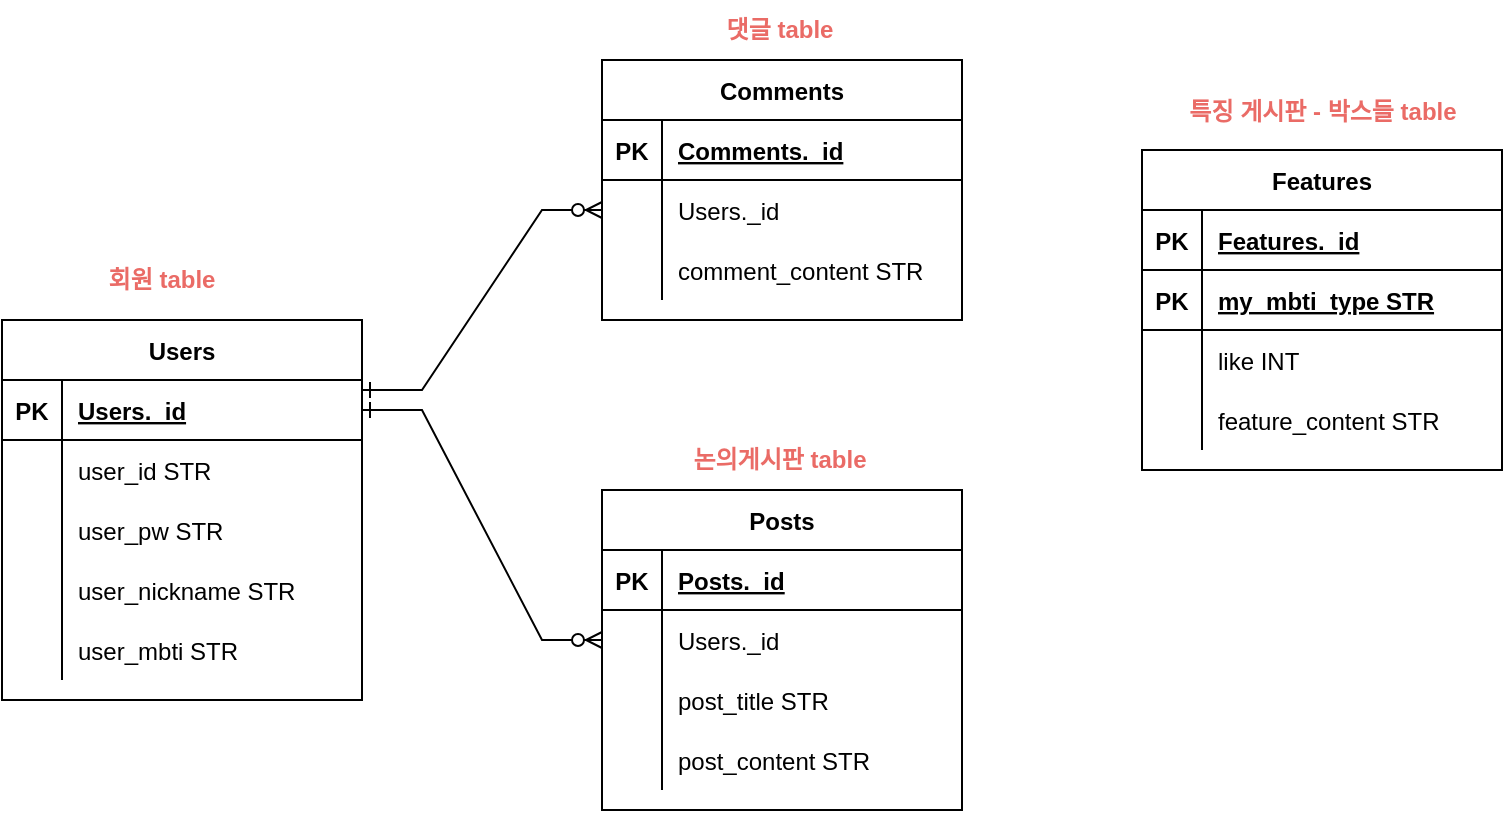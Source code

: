 <mxfile version="20.2.2" type="device"><diagram id="S9ahFjdhnNKDK34Vd98_" name="페이지-1"><mxGraphModel dx="880" dy="643" grid="1" gridSize="10" guides="1" tooltips="1" connect="1" arrows="1" fold="1" page="1" pageScale="1" pageWidth="827" pageHeight="1169" math="0" shadow="0"><root><mxCell id="0"/><mxCell id="1" parent="0"/><mxCell id="9lpFw5dqRRU848C8tWqT-1" value="Users" style="shape=table;startSize=30;container=1;collapsible=1;childLayout=tableLayout;fixedRows=1;rowLines=0;fontStyle=1;align=center;resizeLast=1;" vertex="1" parent="1"><mxGeometry x="40" y="415" width="180" height="190" as="geometry"/></mxCell><mxCell id="9lpFw5dqRRU848C8tWqT-2" value="" style="shape=tableRow;horizontal=0;startSize=0;swimlaneHead=0;swimlaneBody=0;fillColor=none;collapsible=0;dropTarget=0;points=[[0,0.5],[1,0.5]];portConstraint=eastwest;top=0;left=0;right=0;bottom=1;" vertex="1" parent="9lpFw5dqRRU848C8tWqT-1"><mxGeometry y="30" width="180" height="30" as="geometry"/></mxCell><mxCell id="9lpFw5dqRRU848C8tWqT-3" value="PK" style="shape=partialRectangle;connectable=0;fillColor=none;top=0;left=0;bottom=0;right=0;fontStyle=1;overflow=hidden;" vertex="1" parent="9lpFw5dqRRU848C8tWqT-2"><mxGeometry width="30" height="30" as="geometry"><mxRectangle width="30" height="30" as="alternateBounds"/></mxGeometry></mxCell><mxCell id="9lpFw5dqRRU848C8tWqT-4" value="Users._id" style="shape=partialRectangle;connectable=0;fillColor=none;top=0;left=0;bottom=0;right=0;align=left;spacingLeft=6;fontStyle=5;overflow=hidden;" vertex="1" parent="9lpFw5dqRRU848C8tWqT-2"><mxGeometry x="30" width="150" height="30" as="geometry"><mxRectangle width="150" height="30" as="alternateBounds"/></mxGeometry></mxCell><mxCell id="9lpFw5dqRRU848C8tWqT-5" value="" style="shape=tableRow;horizontal=0;startSize=0;swimlaneHead=0;swimlaneBody=0;fillColor=none;collapsible=0;dropTarget=0;points=[[0,0.5],[1,0.5]];portConstraint=eastwest;top=0;left=0;right=0;bottom=0;" vertex="1" parent="9lpFw5dqRRU848C8tWqT-1"><mxGeometry y="60" width="180" height="30" as="geometry"/></mxCell><mxCell id="9lpFw5dqRRU848C8tWqT-6" value="" style="shape=partialRectangle;connectable=0;fillColor=none;top=0;left=0;bottom=0;right=0;editable=1;overflow=hidden;" vertex="1" parent="9lpFw5dqRRU848C8tWqT-5"><mxGeometry width="30" height="30" as="geometry"><mxRectangle width="30" height="30" as="alternateBounds"/></mxGeometry></mxCell><mxCell id="9lpFw5dqRRU848C8tWqT-7" value="user_id STR" style="shape=partialRectangle;connectable=0;fillColor=none;top=0;left=0;bottom=0;right=0;align=left;spacingLeft=6;overflow=hidden;" vertex="1" parent="9lpFw5dqRRU848C8tWqT-5"><mxGeometry x="30" width="150" height="30" as="geometry"><mxRectangle width="150" height="30" as="alternateBounds"/></mxGeometry></mxCell><mxCell id="9lpFw5dqRRU848C8tWqT-8" value="" style="shape=tableRow;horizontal=0;startSize=0;swimlaneHead=0;swimlaneBody=0;fillColor=none;collapsible=0;dropTarget=0;points=[[0,0.5],[1,0.5]];portConstraint=eastwest;top=0;left=0;right=0;bottom=0;" vertex="1" parent="9lpFw5dqRRU848C8tWqT-1"><mxGeometry y="90" width="180" height="30" as="geometry"/></mxCell><mxCell id="9lpFw5dqRRU848C8tWqT-9" value="" style="shape=partialRectangle;connectable=0;fillColor=none;top=0;left=0;bottom=0;right=0;editable=1;overflow=hidden;" vertex="1" parent="9lpFw5dqRRU848C8tWqT-8"><mxGeometry width="30" height="30" as="geometry"><mxRectangle width="30" height="30" as="alternateBounds"/></mxGeometry></mxCell><mxCell id="9lpFw5dqRRU848C8tWqT-10" value="user_pw STR" style="shape=partialRectangle;connectable=0;fillColor=none;top=0;left=0;bottom=0;right=0;align=left;spacingLeft=6;overflow=hidden;" vertex="1" parent="9lpFw5dqRRU848C8tWqT-8"><mxGeometry x="30" width="150" height="30" as="geometry"><mxRectangle width="150" height="30" as="alternateBounds"/></mxGeometry></mxCell><mxCell id="9lpFw5dqRRU848C8tWqT-11" value="" style="shape=tableRow;horizontal=0;startSize=0;swimlaneHead=0;swimlaneBody=0;fillColor=none;collapsible=0;dropTarget=0;points=[[0,0.5],[1,0.5]];portConstraint=eastwest;top=0;left=0;right=0;bottom=0;" vertex="1" parent="9lpFw5dqRRU848C8tWqT-1"><mxGeometry y="120" width="180" height="30" as="geometry"/></mxCell><mxCell id="9lpFw5dqRRU848C8tWqT-12" value="" style="shape=partialRectangle;connectable=0;fillColor=none;top=0;left=0;bottom=0;right=0;editable=1;overflow=hidden;" vertex="1" parent="9lpFw5dqRRU848C8tWqT-11"><mxGeometry width="30" height="30" as="geometry"><mxRectangle width="30" height="30" as="alternateBounds"/></mxGeometry></mxCell><mxCell id="9lpFw5dqRRU848C8tWqT-13" value="user_nickname STR" style="shape=partialRectangle;connectable=0;fillColor=none;top=0;left=0;bottom=0;right=0;align=left;spacingLeft=6;overflow=hidden;" vertex="1" parent="9lpFw5dqRRU848C8tWqT-11"><mxGeometry x="30" width="150" height="30" as="geometry"><mxRectangle width="150" height="30" as="alternateBounds"/></mxGeometry></mxCell><mxCell id="9lpFw5dqRRU848C8tWqT-53" style="shape=tableRow;horizontal=0;startSize=0;swimlaneHead=0;swimlaneBody=0;fillColor=none;collapsible=0;dropTarget=0;points=[[0,0.5],[1,0.5]];portConstraint=eastwest;top=0;left=0;right=0;bottom=0;" vertex="1" parent="9lpFw5dqRRU848C8tWqT-1"><mxGeometry y="150" width="180" height="30" as="geometry"/></mxCell><mxCell id="9lpFw5dqRRU848C8tWqT-54" style="shape=partialRectangle;connectable=0;fillColor=none;top=0;left=0;bottom=0;right=0;editable=1;overflow=hidden;" vertex="1" parent="9lpFw5dqRRU848C8tWqT-53"><mxGeometry width="30" height="30" as="geometry"><mxRectangle width="30" height="30" as="alternateBounds"/></mxGeometry></mxCell><mxCell id="9lpFw5dqRRU848C8tWqT-55" value="user_mbti STR" style="shape=partialRectangle;connectable=0;fillColor=none;top=0;left=0;bottom=0;right=0;align=left;spacingLeft=6;overflow=hidden;" vertex="1" parent="9lpFw5dqRRU848C8tWqT-53"><mxGeometry x="30" width="150" height="30" as="geometry"><mxRectangle width="150" height="30" as="alternateBounds"/></mxGeometry></mxCell><mxCell id="9lpFw5dqRRU848C8tWqT-14" value="Posts" style="shape=table;startSize=30;container=1;collapsible=1;childLayout=tableLayout;fixedRows=1;rowLines=0;fontStyle=1;align=center;resizeLast=1;" vertex="1" parent="1"><mxGeometry x="340" y="500" width="180" height="160" as="geometry"/></mxCell><mxCell id="9lpFw5dqRRU848C8tWqT-15" value="" style="shape=tableRow;horizontal=0;startSize=0;swimlaneHead=0;swimlaneBody=0;fillColor=none;collapsible=0;dropTarget=0;points=[[0,0.5],[1,0.5]];portConstraint=eastwest;top=0;left=0;right=0;bottom=1;" vertex="1" parent="9lpFw5dqRRU848C8tWqT-14"><mxGeometry y="30" width="180" height="30" as="geometry"/></mxCell><mxCell id="9lpFw5dqRRU848C8tWqT-16" value="PK" style="shape=partialRectangle;connectable=0;fillColor=none;top=0;left=0;bottom=0;right=0;fontStyle=1;overflow=hidden;" vertex="1" parent="9lpFw5dqRRU848C8tWqT-15"><mxGeometry width="30" height="30" as="geometry"><mxRectangle width="30" height="30" as="alternateBounds"/></mxGeometry></mxCell><mxCell id="9lpFw5dqRRU848C8tWqT-17" value="Posts._id" style="shape=partialRectangle;connectable=0;fillColor=none;top=0;left=0;bottom=0;right=0;align=left;spacingLeft=6;fontStyle=5;overflow=hidden;" vertex="1" parent="9lpFw5dqRRU848C8tWqT-15"><mxGeometry x="30" width="150" height="30" as="geometry"><mxRectangle width="150" height="30" as="alternateBounds"/></mxGeometry></mxCell><mxCell id="9lpFw5dqRRU848C8tWqT-18" value="" style="shape=tableRow;horizontal=0;startSize=0;swimlaneHead=0;swimlaneBody=0;fillColor=none;collapsible=0;dropTarget=0;points=[[0,0.5],[1,0.5]];portConstraint=eastwest;top=0;left=0;right=0;bottom=0;" vertex="1" parent="9lpFw5dqRRU848C8tWqT-14"><mxGeometry y="60" width="180" height="30" as="geometry"/></mxCell><mxCell id="9lpFw5dqRRU848C8tWqT-19" value="" style="shape=partialRectangle;connectable=0;fillColor=none;top=0;left=0;bottom=0;right=0;editable=1;overflow=hidden;" vertex="1" parent="9lpFw5dqRRU848C8tWqT-18"><mxGeometry width="30" height="30" as="geometry"><mxRectangle width="30" height="30" as="alternateBounds"/></mxGeometry></mxCell><mxCell id="9lpFw5dqRRU848C8tWqT-20" value="Users._id" style="shape=partialRectangle;connectable=0;fillColor=none;top=0;left=0;bottom=0;right=0;align=left;spacingLeft=6;overflow=hidden;" vertex="1" parent="9lpFw5dqRRU848C8tWqT-18"><mxGeometry x="30" width="150" height="30" as="geometry"><mxRectangle width="150" height="30" as="alternateBounds"/></mxGeometry></mxCell><mxCell id="9lpFw5dqRRU848C8tWqT-21" value="" style="shape=tableRow;horizontal=0;startSize=0;swimlaneHead=0;swimlaneBody=0;fillColor=none;collapsible=0;dropTarget=0;points=[[0,0.5],[1,0.5]];portConstraint=eastwest;top=0;left=0;right=0;bottom=0;" vertex="1" parent="9lpFw5dqRRU848C8tWqT-14"><mxGeometry y="90" width="180" height="30" as="geometry"/></mxCell><mxCell id="9lpFw5dqRRU848C8tWqT-22" value="" style="shape=partialRectangle;connectable=0;fillColor=none;top=0;left=0;bottom=0;right=0;editable=1;overflow=hidden;" vertex="1" parent="9lpFw5dqRRU848C8tWqT-21"><mxGeometry width="30" height="30" as="geometry"><mxRectangle width="30" height="30" as="alternateBounds"/></mxGeometry></mxCell><mxCell id="9lpFw5dqRRU848C8tWqT-23" value="post_title STR" style="shape=partialRectangle;connectable=0;fillColor=none;top=0;left=0;bottom=0;right=0;align=left;spacingLeft=6;overflow=hidden;" vertex="1" parent="9lpFw5dqRRU848C8tWqT-21"><mxGeometry x="30" width="150" height="30" as="geometry"><mxRectangle width="150" height="30" as="alternateBounds"/></mxGeometry></mxCell><mxCell id="9lpFw5dqRRU848C8tWqT-24" value="" style="shape=tableRow;horizontal=0;startSize=0;swimlaneHead=0;swimlaneBody=0;fillColor=none;collapsible=0;dropTarget=0;points=[[0,0.5],[1,0.5]];portConstraint=eastwest;top=0;left=0;right=0;bottom=0;" vertex="1" parent="9lpFw5dqRRU848C8tWqT-14"><mxGeometry y="120" width="180" height="30" as="geometry"/></mxCell><mxCell id="9lpFw5dqRRU848C8tWqT-25" value="" style="shape=partialRectangle;connectable=0;fillColor=none;top=0;left=0;bottom=0;right=0;editable=1;overflow=hidden;" vertex="1" parent="9lpFw5dqRRU848C8tWqT-24"><mxGeometry width="30" height="30" as="geometry"><mxRectangle width="30" height="30" as="alternateBounds"/></mxGeometry></mxCell><mxCell id="9lpFw5dqRRU848C8tWqT-26" value="post_content STR" style="shape=partialRectangle;connectable=0;fillColor=none;top=0;left=0;bottom=0;right=0;align=left;spacingLeft=6;overflow=hidden;" vertex="1" parent="9lpFw5dqRRU848C8tWqT-24"><mxGeometry x="30" width="150" height="30" as="geometry"><mxRectangle width="150" height="30" as="alternateBounds"/></mxGeometry></mxCell><mxCell id="9lpFw5dqRRU848C8tWqT-27" value="Comments" style="shape=table;startSize=30;container=1;collapsible=1;childLayout=tableLayout;fixedRows=1;rowLines=0;fontStyle=1;align=center;resizeLast=1;" vertex="1" parent="1"><mxGeometry x="340" y="285" width="180" height="130" as="geometry"/></mxCell><mxCell id="9lpFw5dqRRU848C8tWqT-28" value="" style="shape=tableRow;horizontal=0;startSize=0;swimlaneHead=0;swimlaneBody=0;fillColor=none;collapsible=0;dropTarget=0;points=[[0,0.5],[1,0.5]];portConstraint=eastwest;top=0;left=0;right=0;bottom=1;" vertex="1" parent="9lpFw5dqRRU848C8tWqT-27"><mxGeometry y="30" width="180" height="30" as="geometry"/></mxCell><mxCell id="9lpFw5dqRRU848C8tWqT-29" value="PK" style="shape=partialRectangle;connectable=0;fillColor=none;top=0;left=0;bottom=0;right=0;fontStyle=1;overflow=hidden;" vertex="1" parent="9lpFw5dqRRU848C8tWqT-28"><mxGeometry width="30" height="30" as="geometry"><mxRectangle width="30" height="30" as="alternateBounds"/></mxGeometry></mxCell><mxCell id="9lpFw5dqRRU848C8tWqT-30" value="Comments._id" style="shape=partialRectangle;connectable=0;fillColor=none;top=0;left=0;bottom=0;right=0;align=left;spacingLeft=6;fontStyle=5;overflow=hidden;" vertex="1" parent="9lpFw5dqRRU848C8tWqT-28"><mxGeometry x="30" width="150" height="30" as="geometry"><mxRectangle width="150" height="30" as="alternateBounds"/></mxGeometry></mxCell><mxCell id="9lpFw5dqRRU848C8tWqT-31" value="" style="shape=tableRow;horizontal=0;startSize=0;swimlaneHead=0;swimlaneBody=0;fillColor=none;collapsible=0;dropTarget=0;points=[[0,0.5],[1,0.5]];portConstraint=eastwest;top=0;left=0;right=0;bottom=0;" vertex="1" parent="9lpFw5dqRRU848C8tWqT-27"><mxGeometry y="60" width="180" height="30" as="geometry"/></mxCell><mxCell id="9lpFw5dqRRU848C8tWqT-32" value="" style="shape=partialRectangle;connectable=0;fillColor=none;top=0;left=0;bottom=0;right=0;editable=1;overflow=hidden;" vertex="1" parent="9lpFw5dqRRU848C8tWqT-31"><mxGeometry width="30" height="30" as="geometry"><mxRectangle width="30" height="30" as="alternateBounds"/></mxGeometry></mxCell><mxCell id="9lpFw5dqRRU848C8tWqT-33" value="Users._id" style="shape=partialRectangle;connectable=0;fillColor=none;top=0;left=0;bottom=0;right=0;align=left;spacingLeft=6;overflow=hidden;" vertex="1" parent="9lpFw5dqRRU848C8tWqT-31"><mxGeometry x="30" width="150" height="30" as="geometry"><mxRectangle width="150" height="30" as="alternateBounds"/></mxGeometry></mxCell><mxCell id="9lpFw5dqRRU848C8tWqT-34" value="" style="shape=tableRow;horizontal=0;startSize=0;swimlaneHead=0;swimlaneBody=0;fillColor=none;collapsible=0;dropTarget=0;points=[[0,0.5],[1,0.5]];portConstraint=eastwest;top=0;left=0;right=0;bottom=0;" vertex="1" parent="9lpFw5dqRRU848C8tWqT-27"><mxGeometry y="90" width="180" height="30" as="geometry"/></mxCell><mxCell id="9lpFw5dqRRU848C8tWqT-35" value="" style="shape=partialRectangle;connectable=0;fillColor=none;top=0;left=0;bottom=0;right=0;editable=1;overflow=hidden;" vertex="1" parent="9lpFw5dqRRU848C8tWqT-34"><mxGeometry width="30" height="30" as="geometry"><mxRectangle width="30" height="30" as="alternateBounds"/></mxGeometry></mxCell><mxCell id="9lpFw5dqRRU848C8tWqT-36" value="comment_content STR" style="shape=partialRectangle;connectable=0;fillColor=none;top=0;left=0;bottom=0;right=0;align=left;spacingLeft=6;overflow=hidden;" vertex="1" parent="9lpFw5dqRRU848C8tWqT-34"><mxGeometry x="30" width="150" height="30" as="geometry"><mxRectangle width="150" height="30" as="alternateBounds"/></mxGeometry></mxCell><mxCell id="9lpFw5dqRRU848C8tWqT-40" value="Features" style="shape=table;startSize=30;container=1;collapsible=1;childLayout=tableLayout;fixedRows=1;rowLines=0;fontStyle=1;align=center;resizeLast=1;" vertex="1" parent="1"><mxGeometry x="610" y="330" width="180" height="160" as="geometry"/></mxCell><mxCell id="9lpFw5dqRRU848C8tWqT-60" style="shape=tableRow;horizontal=0;startSize=0;swimlaneHead=0;swimlaneBody=0;fillColor=none;collapsible=0;dropTarget=0;points=[[0,0.5],[1,0.5]];portConstraint=eastwest;top=0;left=0;right=0;bottom=1;" vertex="1" parent="9lpFw5dqRRU848C8tWqT-40"><mxGeometry y="30" width="180" height="30" as="geometry"/></mxCell><mxCell id="9lpFw5dqRRU848C8tWqT-61" value="PK" style="shape=partialRectangle;connectable=0;fillColor=none;top=0;left=0;bottom=0;right=0;fontStyle=1;overflow=hidden;" vertex="1" parent="9lpFw5dqRRU848C8tWqT-60"><mxGeometry width="30" height="30" as="geometry"><mxRectangle width="30" height="30" as="alternateBounds"/></mxGeometry></mxCell><mxCell id="9lpFw5dqRRU848C8tWqT-62" value="Features._id" style="shape=partialRectangle;connectable=0;fillColor=none;top=0;left=0;bottom=0;right=0;align=left;spacingLeft=6;fontStyle=5;overflow=hidden;" vertex="1" parent="9lpFw5dqRRU848C8tWqT-60"><mxGeometry x="30" width="150" height="30" as="geometry"><mxRectangle width="150" height="30" as="alternateBounds"/></mxGeometry></mxCell><mxCell id="9lpFw5dqRRU848C8tWqT-41" value="" style="shape=tableRow;horizontal=0;startSize=0;swimlaneHead=0;swimlaneBody=0;fillColor=none;collapsible=0;dropTarget=0;points=[[0,0.5],[1,0.5]];portConstraint=eastwest;top=0;left=0;right=0;bottom=1;" vertex="1" parent="9lpFw5dqRRU848C8tWqT-40"><mxGeometry y="60" width="180" height="30" as="geometry"/></mxCell><mxCell id="9lpFw5dqRRU848C8tWqT-42" value="PK" style="shape=partialRectangle;connectable=0;fillColor=none;top=0;left=0;bottom=0;right=0;fontStyle=1;overflow=hidden;" vertex="1" parent="9lpFw5dqRRU848C8tWqT-41"><mxGeometry width="30" height="30" as="geometry"><mxRectangle width="30" height="30" as="alternateBounds"/></mxGeometry></mxCell><mxCell id="9lpFw5dqRRU848C8tWqT-43" value="my_mbti_type STR" style="shape=partialRectangle;connectable=0;fillColor=none;top=0;left=0;bottom=0;right=0;align=left;spacingLeft=6;fontStyle=5;overflow=hidden;" vertex="1" parent="9lpFw5dqRRU848C8tWqT-41"><mxGeometry x="30" width="150" height="30" as="geometry"><mxRectangle width="150" height="30" as="alternateBounds"/></mxGeometry></mxCell><mxCell id="9lpFw5dqRRU848C8tWqT-44" value="" style="shape=tableRow;horizontal=0;startSize=0;swimlaneHead=0;swimlaneBody=0;fillColor=none;collapsible=0;dropTarget=0;points=[[0,0.5],[1,0.5]];portConstraint=eastwest;top=0;left=0;right=0;bottom=0;" vertex="1" parent="9lpFw5dqRRU848C8tWqT-40"><mxGeometry y="90" width="180" height="30" as="geometry"/></mxCell><mxCell id="9lpFw5dqRRU848C8tWqT-45" value="" style="shape=partialRectangle;connectable=0;fillColor=none;top=0;left=0;bottom=0;right=0;editable=1;overflow=hidden;" vertex="1" parent="9lpFw5dqRRU848C8tWqT-44"><mxGeometry width="30" height="30" as="geometry"><mxRectangle width="30" height="30" as="alternateBounds"/></mxGeometry></mxCell><mxCell id="9lpFw5dqRRU848C8tWqT-46" value="like INT" style="shape=partialRectangle;connectable=0;fillColor=none;top=0;left=0;bottom=0;right=0;align=left;spacingLeft=6;overflow=hidden;" vertex="1" parent="9lpFw5dqRRU848C8tWqT-44"><mxGeometry x="30" width="150" height="30" as="geometry"><mxRectangle width="150" height="30" as="alternateBounds"/></mxGeometry></mxCell><mxCell id="9lpFw5dqRRU848C8tWqT-47" value="" style="shape=tableRow;horizontal=0;startSize=0;swimlaneHead=0;swimlaneBody=0;fillColor=none;collapsible=0;dropTarget=0;points=[[0,0.5],[1,0.5]];portConstraint=eastwest;top=0;left=0;right=0;bottom=0;" vertex="1" parent="9lpFw5dqRRU848C8tWqT-40"><mxGeometry y="120" width="180" height="30" as="geometry"/></mxCell><mxCell id="9lpFw5dqRRU848C8tWqT-48" value="" style="shape=partialRectangle;connectable=0;fillColor=none;top=0;left=0;bottom=0;right=0;editable=1;overflow=hidden;" vertex="1" parent="9lpFw5dqRRU848C8tWqT-47"><mxGeometry width="30" height="30" as="geometry"><mxRectangle width="30" height="30" as="alternateBounds"/></mxGeometry></mxCell><mxCell id="9lpFw5dqRRU848C8tWqT-49" value="feature_content STR" style="shape=partialRectangle;connectable=0;fillColor=none;top=0;left=0;bottom=0;right=0;align=left;spacingLeft=6;overflow=hidden;" vertex="1" parent="9lpFw5dqRRU848C8tWqT-47"><mxGeometry x="30" width="150" height="30" as="geometry"><mxRectangle width="150" height="30" as="alternateBounds"/></mxGeometry></mxCell><mxCell id="9lpFw5dqRRU848C8tWqT-64" value="" style="edgeStyle=entityRelationEdgeStyle;fontSize=12;html=1;endArrow=ERzeroToMany;endFill=1;rounded=0;entryX=0;entryY=0.5;entryDx=0;entryDy=0;startArrow=ERone;startFill=0;exitX=1;exitY=0.5;exitDx=0;exitDy=0;" edge="1" parent="1" source="9lpFw5dqRRU848C8tWqT-2" target="9lpFw5dqRRU848C8tWqT-18"><mxGeometry width="100" height="100" relative="1" as="geometry"><mxPoint x="220" y="460" as="sourcePoint"/><mxPoint x="90" y="370" as="targetPoint"/></mxGeometry></mxCell><mxCell id="9lpFw5dqRRU848C8tWqT-66" value="" style="edgeStyle=entityRelationEdgeStyle;fontSize=12;html=1;endArrow=ERzeroToMany;endFill=1;rounded=0;entryX=0;entryY=0.5;entryDx=0;entryDy=0;startArrow=ERone;startFill=0;exitX=1;exitY=0.5;exitDx=0;exitDy=0;" edge="1" parent="1" target="9lpFw5dqRRU848C8tWqT-31"><mxGeometry width="100" height="100" relative="1" as="geometry"><mxPoint x="220" y="450" as="sourcePoint"/><mxPoint x="360" y="495" as="targetPoint"/></mxGeometry></mxCell><mxCell id="9lpFw5dqRRU848C8tWqT-68" value="회원 table" style="text;html=1;strokeColor=none;fillColor=none;align=center;verticalAlign=middle;whiteSpace=wrap;rounded=0;fontStyle=1;fontColor=#EA6B66;" vertex="1" parent="1"><mxGeometry x="80" y="380" width="80" height="30" as="geometry"/></mxCell><mxCell id="9lpFw5dqRRU848C8tWqT-69" value="댓글 table" style="text;html=1;strokeColor=none;fillColor=none;align=center;verticalAlign=middle;whiteSpace=wrap;rounded=0;fontStyle=1;fontColor=#EA6B66;" vertex="1" parent="1"><mxGeometry x="389" y="255" width="80" height="30" as="geometry"/></mxCell><mxCell id="9lpFw5dqRRU848C8tWqT-70" value="논의게시판 table" style="text;html=1;strokeColor=none;fillColor=none;align=center;verticalAlign=middle;whiteSpace=wrap;rounded=0;fontStyle=1;fontColor=#EA6B66;" vertex="1" parent="1"><mxGeometry x="379" y="470" width="100" height="30" as="geometry"/></mxCell><mxCell id="9lpFw5dqRRU848C8tWqT-71" value="특징 게시판 - 박스들 table" style="text;html=1;strokeColor=none;fillColor=none;align=center;verticalAlign=middle;whiteSpace=wrap;rounded=0;fontStyle=1;fontColor=#EA6B66;" vertex="1" parent="1"><mxGeometry x="622.5" y="296" width="155" height="30" as="geometry"/></mxCell></root></mxGraphModel></diagram></mxfile>